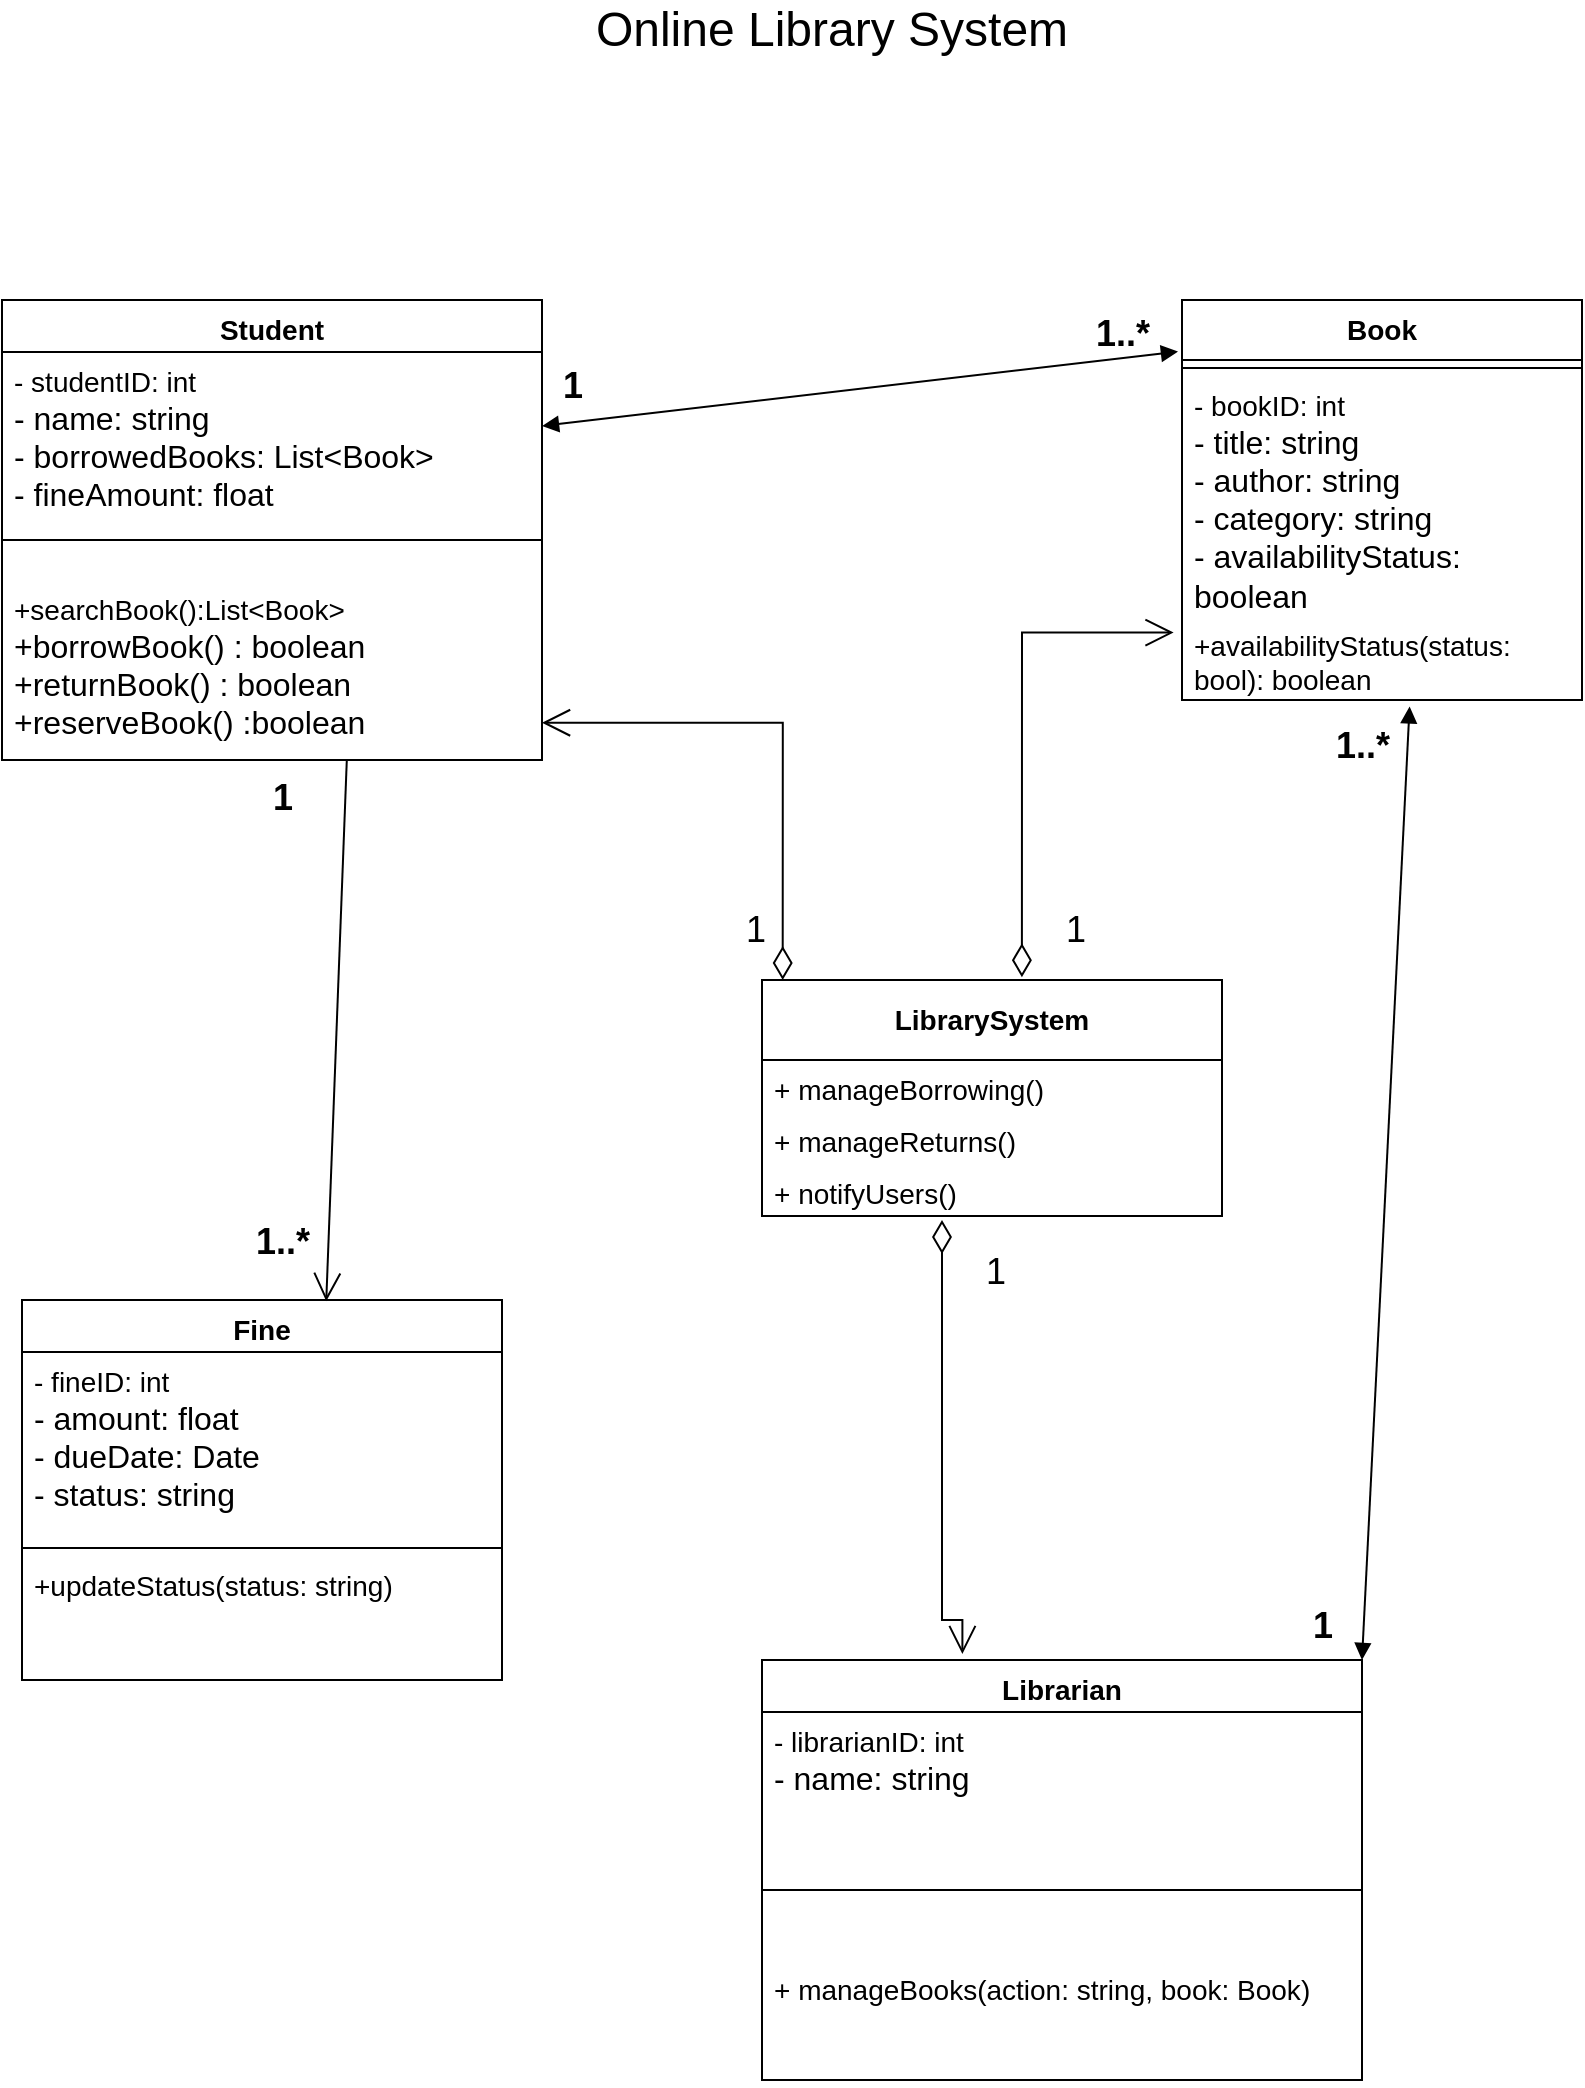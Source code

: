 <mxfile version="26.0.16">
  <diagram name="Page-1" id="lwtBWKdrh76EB-cWNjYY">
    <mxGraphModel dx="1200" dy="775" grid="1" gridSize="10" guides="1" tooltips="1" connect="1" arrows="1" fold="1" page="1" pageScale="1" pageWidth="850" pageHeight="1100" math="0" shadow="0">
      <root>
        <mxCell id="0" />
        <mxCell id="1" parent="0" />
        <mxCell id="Ud9kgahCz3mRgi-y1teE-1" value="&lt;font style=&quot;font-size: 24px;&quot;&gt;Online Library System&lt;/font&gt;" style="text;html=1;align=center;verticalAlign=middle;whiteSpace=wrap;rounded=0;" vertex="1" parent="1">
          <mxGeometry x="225" y="20" width="400" height="30" as="geometry" />
        </mxCell>
        <mxCell id="Ud9kgahCz3mRgi-y1teE-6" value="&lt;font style=&quot;font-size: 14px;&quot;&gt;Student&lt;/font&gt;" style="swimlane;fontStyle=1;align=center;verticalAlign=top;childLayout=stackLayout;horizontal=1;startSize=26;horizontalStack=0;resizeParent=1;resizeParentMax=0;resizeLast=0;collapsible=1;marginBottom=0;whiteSpace=wrap;html=1;" vertex="1" parent="1">
          <mxGeometry x="10" y="170" width="270" height="230" as="geometry" />
        </mxCell>
        <mxCell id="Ud9kgahCz3mRgi-y1teE-7" value="&lt;font style=&quot;font-size: 14px;&quot;&gt;- studentID: int&lt;/font&gt;&lt;div&gt;&lt;font size=&quot;3&quot;&gt;- name: string&lt;/font&gt;&lt;/div&gt;&lt;div&gt;&lt;font size=&quot;3&quot;&gt;- borrowedBooks: List&amp;lt;Book&amp;gt;&lt;/font&gt;&lt;/div&gt;&lt;div&gt;&lt;span style=&quot;background-color: transparent; color: light-dark(rgb(0, 0, 0), rgb(255, 255, 255));&quot;&gt;&lt;font size=&quot;3&quot;&gt;- fineAmount: float&lt;/font&gt;&lt;/span&gt;&lt;/div&gt;" style="text;strokeColor=none;fillColor=none;align=left;verticalAlign=top;spacingLeft=4;spacingRight=4;overflow=hidden;rotatable=0;points=[[0,0.5],[1,0.5]];portConstraint=eastwest;whiteSpace=wrap;html=1;" vertex="1" parent="Ud9kgahCz3mRgi-y1teE-6">
          <mxGeometry y="26" width="270" height="74" as="geometry" />
        </mxCell>
        <mxCell id="Ud9kgahCz3mRgi-y1teE-8" value="" style="line;strokeWidth=1;fillColor=none;align=left;verticalAlign=middle;spacingTop=-1;spacingLeft=3;spacingRight=3;rotatable=0;labelPosition=right;points=[];portConstraint=eastwest;strokeColor=inherit;" vertex="1" parent="Ud9kgahCz3mRgi-y1teE-6">
          <mxGeometry y="100" width="270" height="40" as="geometry" />
        </mxCell>
        <mxCell id="Ud9kgahCz3mRgi-y1teE-9" value="&lt;font style=&quot;font-size: 14px;&quot;&gt;+searchBook():List&amp;lt;Book&amp;gt;&lt;/font&gt;&lt;div&gt;&lt;font size=&quot;3&quot;&gt;+borrowBook() :&amp;nbsp;boolean&lt;/font&gt;&lt;/div&gt;&lt;div&gt;&lt;font size=&quot;3&quot;&gt;+returnBook() :&amp;nbsp;boolean&lt;/font&gt;&lt;/div&gt;&lt;div&gt;&lt;font size=&quot;3&quot;&gt;+reserveBook() :boolean&lt;br&gt;&lt;/font&gt;&lt;div&gt;&lt;br&gt;&lt;/div&gt;&lt;/div&gt;" style="text;strokeColor=none;fillColor=none;align=left;verticalAlign=top;spacingLeft=4;spacingRight=4;overflow=hidden;rotatable=0;points=[[0,0.5],[1,0.5]];portConstraint=eastwest;whiteSpace=wrap;html=1;" vertex="1" parent="Ud9kgahCz3mRgi-y1teE-6">
          <mxGeometry y="140" width="270" height="90" as="geometry" />
        </mxCell>
        <mxCell id="Ud9kgahCz3mRgi-y1teE-11" value="&lt;font style=&quot;font-size: 14px;&quot;&gt;Book&lt;/font&gt;" style="swimlane;fontStyle=1;align=center;verticalAlign=top;childLayout=stackLayout;horizontal=1;startSize=30;horizontalStack=0;resizeParent=1;resizeParentMax=0;resizeLast=0;collapsible=1;marginBottom=0;whiteSpace=wrap;html=1;" vertex="1" parent="1">
          <mxGeometry x="600" y="170" width="200" height="200" as="geometry" />
        </mxCell>
        <mxCell id="Ud9kgahCz3mRgi-y1teE-13" value="" style="line;strokeWidth=1;fillColor=none;align=left;verticalAlign=middle;spacingTop=-1;spacingLeft=3;spacingRight=3;rotatable=0;labelPosition=right;points=[];portConstraint=eastwest;strokeColor=inherit;" vertex="1" parent="Ud9kgahCz3mRgi-y1teE-11">
          <mxGeometry y="30" width="200" height="8" as="geometry" />
        </mxCell>
        <mxCell id="Ud9kgahCz3mRgi-y1teE-12" value="&lt;font style=&quot;font-size: 14px;&quot;&gt;- bookID: int&lt;/font&gt;&lt;div&gt;&lt;font size=&quot;3&quot;&gt;- title: string&lt;/font&gt;&lt;/div&gt;&lt;div&gt;&lt;font size=&quot;3&quot;&gt;- author: string&lt;/font&gt;&lt;/div&gt;&lt;div&gt;&lt;font size=&quot;3&quot;&gt;- category: string&lt;/font&gt;&lt;/div&gt;&lt;div&gt;&lt;font size=&quot;3&quot;&gt;- availabilityStatus: boolean&lt;/font&gt;&lt;/div&gt;" style="text;strokeColor=none;fillColor=none;align=left;verticalAlign=top;spacingLeft=4;spacingRight=4;overflow=hidden;rotatable=0;points=[[0,0.5],[1,0.5]];portConstraint=eastwest;whiteSpace=wrap;html=1;" vertex="1" parent="Ud9kgahCz3mRgi-y1teE-11">
          <mxGeometry y="38" width="200" height="120" as="geometry" />
        </mxCell>
        <mxCell id="Ud9kgahCz3mRgi-y1teE-14" value="&lt;font style=&quot;font-size: 14px;&quot;&gt;+availabilityStatus(status: bool): boolean&lt;/font&gt;" style="text;strokeColor=none;fillColor=none;align=left;verticalAlign=top;spacingLeft=4;spacingRight=4;overflow=hidden;rotatable=0;points=[[0,0.5],[1,0.5]];portConstraint=eastwest;whiteSpace=wrap;html=1;" vertex="1" parent="Ud9kgahCz3mRgi-y1teE-11">
          <mxGeometry y="158" width="200" height="42" as="geometry" />
        </mxCell>
        <mxCell id="Ud9kgahCz3mRgi-y1teE-15" value="&lt;font style=&quot;font-size: 14px;&quot;&gt;Librarian&lt;/font&gt;" style="swimlane;fontStyle=1;align=center;verticalAlign=top;childLayout=stackLayout;horizontal=1;startSize=26;horizontalStack=0;resizeParent=1;resizeParentMax=0;resizeLast=0;collapsible=1;marginBottom=0;whiteSpace=wrap;html=1;" vertex="1" parent="1">
          <mxGeometry x="390" y="850" width="300" height="210" as="geometry" />
        </mxCell>
        <mxCell id="Ud9kgahCz3mRgi-y1teE-16" value="&lt;font style=&quot;font-size: 14px;&quot;&gt;- librarianID: int&lt;/font&gt;&lt;div&gt;&lt;font size=&quot;3&quot;&gt;-&amp;nbsp;name: string&lt;/font&gt;&lt;/div&gt;" style="text;strokeColor=none;fillColor=none;align=left;verticalAlign=top;spacingLeft=4;spacingRight=4;overflow=hidden;rotatable=0;points=[[0,0.5],[1,0.5]];portConstraint=eastwest;whiteSpace=wrap;html=1;" vertex="1" parent="Ud9kgahCz3mRgi-y1teE-15">
          <mxGeometry y="26" width="300" height="54" as="geometry" />
        </mxCell>
        <mxCell id="Ud9kgahCz3mRgi-y1teE-17" value="" style="line;strokeWidth=1;fillColor=none;align=left;verticalAlign=middle;spacingTop=-1;spacingLeft=3;spacingRight=3;rotatable=0;labelPosition=right;points=[];portConstraint=eastwest;strokeColor=inherit;" vertex="1" parent="Ud9kgahCz3mRgi-y1teE-15">
          <mxGeometry y="80" width="300" height="70" as="geometry" />
        </mxCell>
        <mxCell id="Ud9kgahCz3mRgi-y1teE-18" value="&lt;font style=&quot;font-size: 14px;&quot;&gt;+ manageBooks(action: string, book: Book&lt;/font&gt;&lt;font style=&quot;font-size: 14px;&quot;&gt;)&lt;/font&gt;&lt;div&gt;&lt;font size=&quot;3&quot;&gt;&lt;br&gt;&lt;/font&gt;&lt;/div&gt;&lt;div&gt;&lt;br&gt;&lt;/div&gt;" style="text;strokeColor=none;fillColor=none;align=left;verticalAlign=top;spacingLeft=4;spacingRight=4;overflow=hidden;rotatable=0;points=[[0,0.5],[1,0.5]];portConstraint=eastwest;whiteSpace=wrap;html=1;" vertex="1" parent="Ud9kgahCz3mRgi-y1teE-15">
          <mxGeometry y="150" width="300" height="60" as="geometry" />
        </mxCell>
        <mxCell id="Ud9kgahCz3mRgi-y1teE-23" value="&lt;font style=&quot;font-size: 14px;&quot;&gt;&lt;b&gt;LibrarySystem&lt;/b&gt;&lt;/font&gt;" style="swimlane;fontStyle=0;childLayout=stackLayout;horizontal=1;startSize=40;fillColor=none;horizontalStack=0;resizeParent=1;resizeParentMax=0;resizeLast=0;collapsible=1;marginBottom=0;whiteSpace=wrap;html=1;" vertex="1" parent="1">
          <mxGeometry x="390" y="510" width="230" height="118" as="geometry" />
        </mxCell>
        <mxCell id="Ud9kgahCz3mRgi-y1teE-24" value="&lt;font style=&quot;font-size: 14px;&quot;&gt;+ manageBorrowing()&lt;/font&gt;" style="text;strokeColor=none;fillColor=none;align=left;verticalAlign=top;spacingLeft=4;spacingRight=4;overflow=hidden;rotatable=0;points=[[0,0.5],[1,0.5]];portConstraint=eastwest;whiteSpace=wrap;html=1;" vertex="1" parent="Ud9kgahCz3mRgi-y1teE-23">
          <mxGeometry y="40" width="230" height="26" as="geometry" />
        </mxCell>
        <mxCell id="Ud9kgahCz3mRgi-y1teE-25" value="&lt;font style=&quot;font-size: 14px;&quot;&gt;+ manageReturns()&lt;/font&gt;" style="text;strokeColor=none;fillColor=none;align=left;verticalAlign=top;spacingLeft=4;spacingRight=4;overflow=hidden;rotatable=0;points=[[0,0.5],[1,0.5]];portConstraint=eastwest;whiteSpace=wrap;html=1;" vertex="1" parent="Ud9kgahCz3mRgi-y1teE-23">
          <mxGeometry y="66" width="230" height="26" as="geometry" />
        </mxCell>
        <mxCell id="Ud9kgahCz3mRgi-y1teE-26" value="&lt;font style=&quot;font-size: 14px;&quot;&gt;+ notifyUsers()&lt;/font&gt;" style="text;strokeColor=none;fillColor=none;align=left;verticalAlign=top;spacingLeft=4;spacingRight=4;overflow=hidden;rotatable=0;points=[[0,0.5],[1,0.5]];portConstraint=eastwest;whiteSpace=wrap;html=1;" vertex="1" parent="Ud9kgahCz3mRgi-y1teE-23">
          <mxGeometry y="92" width="230" height="26" as="geometry" />
        </mxCell>
        <mxCell id="Ud9kgahCz3mRgi-y1teE-36" value="&lt;font style=&quot;font-size: 14px;&quot;&gt;Fine&lt;/font&gt;" style="swimlane;fontStyle=1;align=center;verticalAlign=top;childLayout=stackLayout;horizontal=1;startSize=26;horizontalStack=0;resizeParent=1;resizeParentMax=0;resizeLast=0;collapsible=1;marginBottom=0;whiteSpace=wrap;html=1;" vertex="1" parent="1">
          <mxGeometry x="20" y="670" width="240" height="190" as="geometry" />
        </mxCell>
        <mxCell id="Ud9kgahCz3mRgi-y1teE-37" value="&lt;font style=&quot;font-size: 14px;&quot;&gt;- fineID: int&lt;/font&gt;&lt;div&gt;&lt;font size=&quot;3&quot;&gt;- amount: float&lt;/font&gt;&lt;/div&gt;&lt;div&gt;&lt;font size=&quot;3&quot;&gt;- dueDate: Date&lt;/font&gt;&lt;/div&gt;&lt;div&gt;&lt;font size=&quot;3&quot;&gt;- status: string&lt;br&gt;&lt;/font&gt;&lt;div&gt;&lt;br&gt;&lt;/div&gt;&lt;/div&gt;" style="text;strokeColor=none;fillColor=none;align=left;verticalAlign=top;spacingLeft=4;spacingRight=4;overflow=hidden;rotatable=0;points=[[0,0.5],[1,0.5]];portConstraint=eastwest;whiteSpace=wrap;html=1;" vertex="1" parent="Ud9kgahCz3mRgi-y1teE-36">
          <mxGeometry y="26" width="240" height="94" as="geometry" />
        </mxCell>
        <mxCell id="Ud9kgahCz3mRgi-y1teE-38" value="" style="line;strokeWidth=1;fillColor=none;align=left;verticalAlign=middle;spacingTop=-1;spacingLeft=3;spacingRight=3;rotatable=0;labelPosition=right;points=[];portConstraint=eastwest;strokeColor=inherit;" vertex="1" parent="Ud9kgahCz3mRgi-y1teE-36">
          <mxGeometry y="120" width="240" height="8" as="geometry" />
        </mxCell>
        <mxCell id="Ud9kgahCz3mRgi-y1teE-39" value="&lt;font style=&quot;font-size: 14px;&quot;&gt;+updateStatus(status: string)&lt;/font&gt;" style="text;strokeColor=none;fillColor=none;align=left;verticalAlign=top;spacingLeft=4;spacingRight=4;overflow=hidden;rotatable=0;points=[[0,0.5],[1,0.5]];portConstraint=eastwest;whiteSpace=wrap;html=1;" vertex="1" parent="Ud9kgahCz3mRgi-y1teE-36">
          <mxGeometry y="128" width="240" height="62" as="geometry" />
        </mxCell>
        <mxCell id="Ud9kgahCz3mRgi-y1teE-46" value="" style="endArrow=block;startArrow=block;endFill=1;startFill=1;html=1;rounded=0;entryX=0.569;entryY=1.076;entryDx=0;entryDy=0;exitX=1;exitY=0;exitDx=0;exitDy=0;entryPerimeter=0;" edge="1" parent="1" source="Ud9kgahCz3mRgi-y1teE-15" target="Ud9kgahCz3mRgi-y1teE-14">
          <mxGeometry width="160" relative="1" as="geometry">
            <mxPoint x="320" y="570" as="sourcePoint" />
            <mxPoint x="480" y="570" as="targetPoint" />
            <Array as="points" />
          </mxGeometry>
        </mxCell>
        <mxCell id="Ud9kgahCz3mRgi-y1teE-48" value="" style="endArrow=block;startArrow=block;endFill=1;startFill=1;html=1;rounded=0;exitX=1;exitY=0.5;exitDx=0;exitDy=0;entryX=-0.01;entryY=0.129;entryDx=0;entryDy=0;entryPerimeter=0;" edge="1" parent="1" source="Ud9kgahCz3mRgi-y1teE-7" target="Ud9kgahCz3mRgi-y1teE-11">
          <mxGeometry width="160" relative="1" as="geometry">
            <mxPoint x="320" y="410" as="sourcePoint" />
            <mxPoint x="480" y="410" as="targetPoint" />
          </mxGeometry>
        </mxCell>
        <mxCell id="Ud9kgahCz3mRgi-y1teE-62" value="&lt;font style=&quot;font-size: 18px;&quot;&gt;1&lt;/font&gt;" style="endArrow=open;html=1;endSize=12;startArrow=diamondThin;startSize=14;startFill=0;edgeStyle=orthogonalEdgeStyle;align=left;verticalAlign=bottom;rounded=0;entryX=1;entryY=0.793;entryDx=0;entryDy=0;entryPerimeter=0;exitX=0.045;exitY=0;exitDx=0;exitDy=0;exitPerimeter=0;" edge="1" parent="1" source="Ud9kgahCz3mRgi-y1teE-23" target="Ud9kgahCz3mRgi-y1teE-9">
          <mxGeometry x="-0.92" y="20" relative="1" as="geometry">
            <mxPoint x="400" y="500" as="sourcePoint" />
            <mxPoint x="480" y="430" as="targetPoint" />
            <mxPoint y="-1" as="offset" />
          </mxGeometry>
        </mxCell>
        <mxCell id="Ud9kgahCz3mRgi-y1teE-63" value="&lt;font style=&quot;font-size: 18px;&quot;&gt;1&lt;/font&gt;" style="endArrow=open;html=1;endSize=12;startArrow=diamondThin;startSize=14;startFill=0;edgeStyle=orthogonalEdgeStyle;align=left;verticalAlign=bottom;rounded=0;entryX=-0.021;entryY=0.197;entryDx=0;entryDy=0;entryPerimeter=0;exitX=0.565;exitY=-0.012;exitDx=0;exitDy=0;exitPerimeter=0;" edge="1" parent="1" source="Ud9kgahCz3mRgi-y1teE-23" target="Ud9kgahCz3mRgi-y1teE-14">
          <mxGeometry x="-0.916" y="-20" relative="1" as="geometry">
            <mxPoint x="520" y="500" as="sourcePoint" />
            <mxPoint x="490" y="430" as="targetPoint" />
            <mxPoint y="1" as="offset" />
          </mxGeometry>
        </mxCell>
        <mxCell id="Ud9kgahCz3mRgi-y1teE-64" value="&lt;font style=&quot;font-size: 18px;&quot;&gt;1&lt;/font&gt;" style="endArrow=open;html=1;endSize=12;startArrow=diamondThin;startSize=14;startFill=0;edgeStyle=orthogonalEdgeStyle;align=left;verticalAlign=bottom;rounded=0;entryX=0.334;entryY=-0.014;entryDx=0;entryDy=0;entryPerimeter=0;" edge="1" parent="1" target="Ud9kgahCz3mRgi-y1teE-15">
          <mxGeometry x="-0.648" y="20" relative="1" as="geometry">
            <mxPoint x="480" y="630" as="sourcePoint" />
            <mxPoint x="490" y="730" as="targetPoint" />
            <Array as="points">
              <mxPoint x="480" y="830" />
              <mxPoint x="490" y="830" />
            </Array>
            <mxPoint as="offset" />
          </mxGeometry>
        </mxCell>
        <mxCell id="Ud9kgahCz3mRgi-y1teE-65" value="" style="endArrow=open;endFill=1;endSize=12;html=1;rounded=0;exitX=0.62;exitY=0.999;exitDx=0;exitDy=0;exitPerimeter=0;entryX=0.613;entryY=0.003;entryDx=0;entryDy=0;entryPerimeter=0;" edge="1" parent="1">
          <mxGeometry width="160" relative="1" as="geometry">
            <mxPoint x="182.4" y="400.0" as="sourcePoint" />
            <mxPoint x="172.12" y="670.66" as="targetPoint" />
          </mxGeometry>
        </mxCell>
        <mxCell id="Ud9kgahCz3mRgi-y1teE-66" value="&lt;font style=&quot;font-size: 18px;&quot;&gt;1&lt;/font&gt;" style="text;align=center;fontStyle=1;verticalAlign=middle;spacingLeft=3;spacingRight=3;strokeColor=none;rotatable=0;points=[[0,0.5],[1,0.5]];portConstraint=eastwest;html=1;" vertex="1" parent="1">
          <mxGeometry x="280" y="200" width="30" height="26" as="geometry" />
        </mxCell>
        <mxCell id="Ud9kgahCz3mRgi-y1teE-67" value="&lt;font style=&quot;font-size: 18px;&quot;&gt;1..*&lt;/font&gt;" style="text;align=center;fontStyle=1;verticalAlign=middle;spacingLeft=3;spacingRight=3;strokeColor=none;rotatable=0;points=[[0,0.5],[1,0.5]];portConstraint=eastwest;html=1;" vertex="1" parent="1">
          <mxGeometry x="530" y="174" width="80" height="26" as="geometry" />
        </mxCell>
        <mxCell id="Ud9kgahCz3mRgi-y1teE-68" value="&lt;font style=&quot;font-size: 18px;&quot;&gt;1&lt;/font&gt;" style="text;align=center;fontStyle=1;verticalAlign=middle;spacingLeft=3;spacingRight=3;strokeColor=none;rotatable=0;points=[[0,0.5],[1,0.5]];portConstraint=eastwest;html=1;" vertex="1" parent="1">
          <mxGeometry x="620" y="820" width="100" height="26" as="geometry" />
        </mxCell>
        <mxCell id="Ud9kgahCz3mRgi-y1teE-70" value="&lt;span style=&quot;font-size: 18px;&quot;&gt;1..*&lt;/span&gt;" style="text;align=center;fontStyle=1;verticalAlign=middle;spacingLeft=3;spacingRight=3;strokeColor=none;rotatable=0;points=[[0,0.5],[1,0.5]];portConstraint=eastwest;html=1;" vertex="1" parent="1">
          <mxGeometry x="650" y="380" width="80" height="26" as="geometry" />
        </mxCell>
        <mxCell id="Ud9kgahCz3mRgi-y1teE-71" value="&lt;span style=&quot;font-size: 18px;&quot;&gt;1&lt;/span&gt;" style="text;align=center;fontStyle=1;verticalAlign=middle;spacingLeft=3;spacingRight=3;strokeColor=none;rotatable=0;points=[[0,0.5],[1,0.5]];portConstraint=eastwest;html=1;" vertex="1" parent="1">
          <mxGeometry x="110" y="406" width="80" height="26" as="geometry" />
        </mxCell>
        <mxCell id="Ud9kgahCz3mRgi-y1teE-72" value="&lt;span style=&quot;font-size: 18px;&quot;&gt;1..*&lt;/span&gt;" style="text;align=center;fontStyle=1;verticalAlign=middle;spacingLeft=3;spacingRight=3;strokeColor=none;rotatable=0;points=[[0,0.5],[1,0.5]];portConstraint=eastwest;html=1;" vertex="1" parent="1">
          <mxGeometry x="110" y="628" width="80" height="26" as="geometry" />
        </mxCell>
      </root>
    </mxGraphModel>
  </diagram>
</mxfile>

